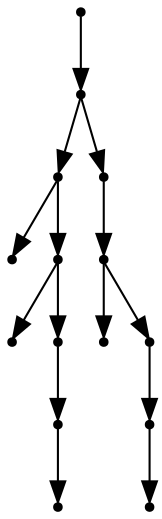 digraph {
  14 [shape=point];
  13 [shape=point];
  6 [shape=point];
  0 [shape=point];
  5 [shape=point];
  1 [shape=point];
  4 [shape=point];
  3 [shape=point];
  2 [shape=point];
  12 [shape=point];
  11 [shape=point];
  7 [shape=point];
  10 [shape=point];
  9 [shape=point];
  8 [shape=point];
14 -> 13;
13 -> 6;
6 -> 0;
6 -> 5;
5 -> 1;
5 -> 4;
4 -> 3;
3 -> 2;
13 -> 12;
12 -> 11;
11 -> 7;
11 -> 10;
10 -> 9;
9 -> 8;
}
